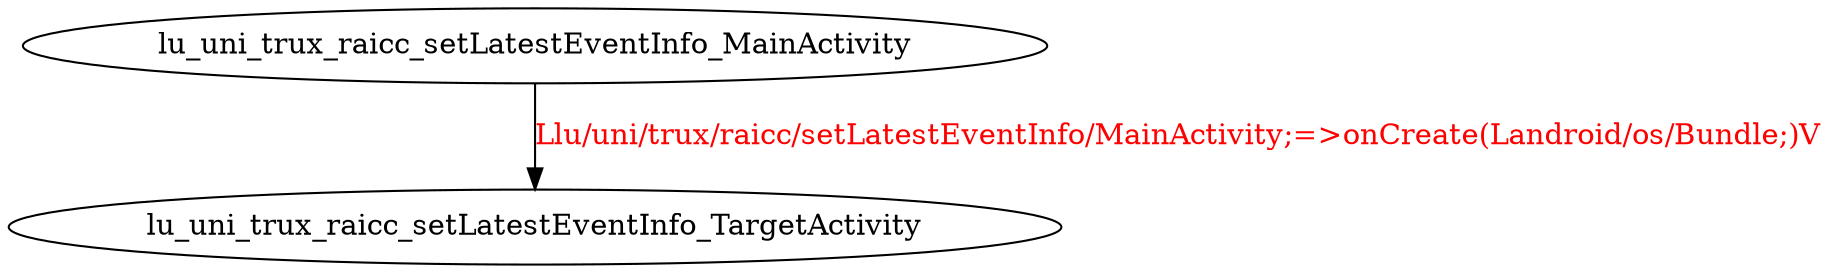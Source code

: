 digraph G {
lu_uni_trux_raicc_setLatestEventInfo_MainActivity -> lu_uni_trux_raicc_setLatestEventInfo_TargetActivity [label="Llu/uni/trux/raicc/setLatestEventInfo/MainActivity;=>onCreate(Landroid/os/Bundle;)V", fontcolor="red"];
}
